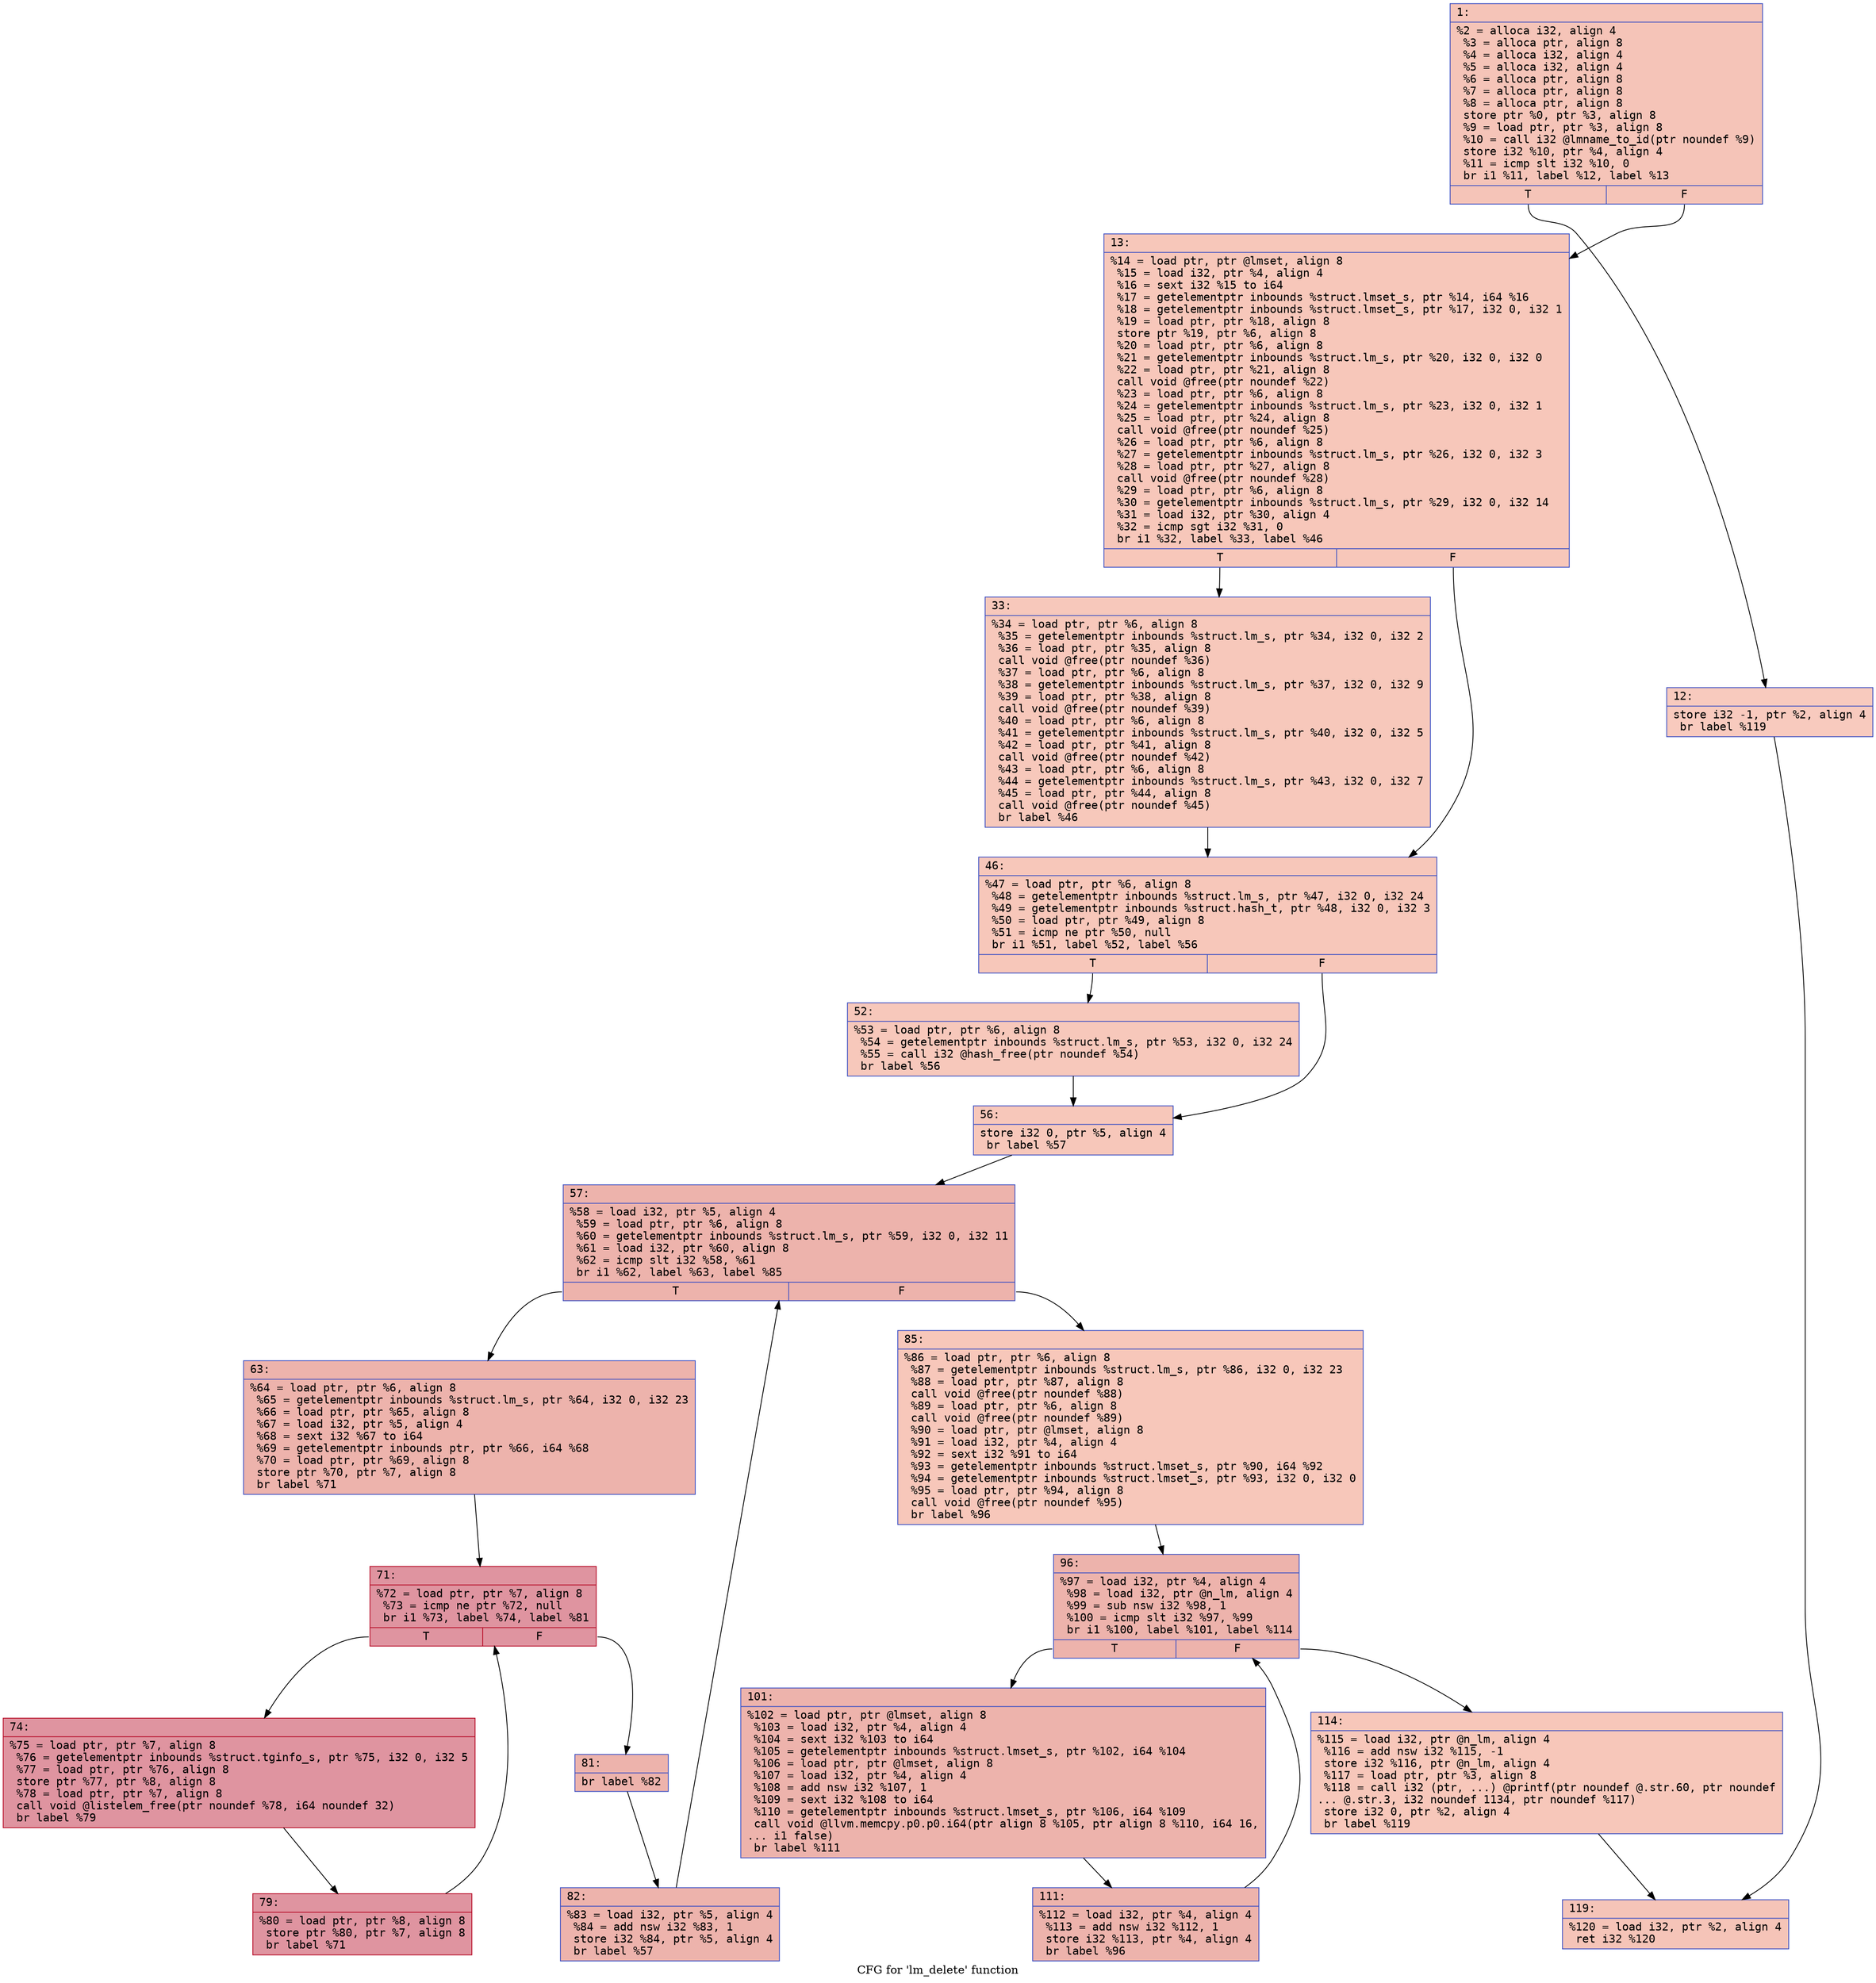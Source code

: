 digraph "CFG for 'lm_delete' function" {
	label="CFG for 'lm_delete' function";

	Node0x60000102d540 [shape=record,color="#3d50c3ff", style=filled, fillcolor="#e97a5f70" fontname="Courier",label="{1:\l|  %2 = alloca i32, align 4\l  %3 = alloca ptr, align 8\l  %4 = alloca i32, align 4\l  %5 = alloca i32, align 4\l  %6 = alloca ptr, align 8\l  %7 = alloca ptr, align 8\l  %8 = alloca ptr, align 8\l  store ptr %0, ptr %3, align 8\l  %9 = load ptr, ptr %3, align 8\l  %10 = call i32 @lmname_to_id(ptr noundef %9)\l  store i32 %10, ptr %4, align 4\l  %11 = icmp slt i32 %10, 0\l  br i1 %11, label %12, label %13\l|{<s0>T|<s1>F}}"];
	Node0x60000102d540:s0 -> Node0x60000102d860[tooltip="1 -> 12\nProbability 37.50%" ];
	Node0x60000102d540:s1 -> Node0x60000102d8b0[tooltip="1 -> 13\nProbability 62.50%" ];
	Node0x60000102d860 [shape=record,color="#3d50c3ff", style=filled, fillcolor="#ef886b70" fontname="Courier",label="{12:\l|  store i32 -1, ptr %2, align 4\l  br label %119\l}"];
	Node0x60000102d860 -> Node0x60000102de00[tooltip="12 -> 119\nProbability 100.00%" ];
	Node0x60000102d8b0 [shape=record,color="#3d50c3ff", style=filled, fillcolor="#ec7f6370" fontname="Courier",label="{13:\l|  %14 = load ptr, ptr @lmset, align 8\l  %15 = load i32, ptr %4, align 4\l  %16 = sext i32 %15 to i64\l  %17 = getelementptr inbounds %struct.lmset_s, ptr %14, i64 %16\l  %18 = getelementptr inbounds %struct.lmset_s, ptr %17, i32 0, i32 1\l  %19 = load ptr, ptr %18, align 8\l  store ptr %19, ptr %6, align 8\l  %20 = load ptr, ptr %6, align 8\l  %21 = getelementptr inbounds %struct.lm_s, ptr %20, i32 0, i32 0\l  %22 = load ptr, ptr %21, align 8\l  call void @free(ptr noundef %22)\l  %23 = load ptr, ptr %6, align 8\l  %24 = getelementptr inbounds %struct.lm_s, ptr %23, i32 0, i32 1\l  %25 = load ptr, ptr %24, align 8\l  call void @free(ptr noundef %25)\l  %26 = load ptr, ptr %6, align 8\l  %27 = getelementptr inbounds %struct.lm_s, ptr %26, i32 0, i32 3\l  %28 = load ptr, ptr %27, align 8\l  call void @free(ptr noundef %28)\l  %29 = load ptr, ptr %6, align 8\l  %30 = getelementptr inbounds %struct.lm_s, ptr %29, i32 0, i32 14\l  %31 = load i32, ptr %30, align 4\l  %32 = icmp sgt i32 %31, 0\l  br i1 %32, label %33, label %46\l|{<s0>T|<s1>F}}"];
	Node0x60000102d8b0:s0 -> Node0x60000102d900[tooltip="13 -> 33\nProbability 62.50%" ];
	Node0x60000102d8b0:s1 -> Node0x60000102d950[tooltip="13 -> 46\nProbability 37.50%" ];
	Node0x60000102d900 [shape=record,color="#3d50c3ff", style=filled, fillcolor="#ed836670" fontname="Courier",label="{33:\l|  %34 = load ptr, ptr %6, align 8\l  %35 = getelementptr inbounds %struct.lm_s, ptr %34, i32 0, i32 2\l  %36 = load ptr, ptr %35, align 8\l  call void @free(ptr noundef %36)\l  %37 = load ptr, ptr %6, align 8\l  %38 = getelementptr inbounds %struct.lm_s, ptr %37, i32 0, i32 9\l  %39 = load ptr, ptr %38, align 8\l  call void @free(ptr noundef %39)\l  %40 = load ptr, ptr %6, align 8\l  %41 = getelementptr inbounds %struct.lm_s, ptr %40, i32 0, i32 5\l  %42 = load ptr, ptr %41, align 8\l  call void @free(ptr noundef %42)\l  %43 = load ptr, ptr %6, align 8\l  %44 = getelementptr inbounds %struct.lm_s, ptr %43, i32 0, i32 7\l  %45 = load ptr, ptr %44, align 8\l  call void @free(ptr noundef %45)\l  br label %46\l}"];
	Node0x60000102d900 -> Node0x60000102d950[tooltip="33 -> 46\nProbability 100.00%" ];
	Node0x60000102d950 [shape=record,color="#3d50c3ff", style=filled, fillcolor="#ec7f6370" fontname="Courier",label="{46:\l|  %47 = load ptr, ptr %6, align 8\l  %48 = getelementptr inbounds %struct.lm_s, ptr %47, i32 0, i32 24\l  %49 = getelementptr inbounds %struct.hash_t, ptr %48, i32 0, i32 3\l  %50 = load ptr, ptr %49, align 8\l  %51 = icmp ne ptr %50, null\l  br i1 %51, label %52, label %56\l|{<s0>T|<s1>F}}"];
	Node0x60000102d950:s0 -> Node0x60000102d9a0[tooltip="46 -> 52\nProbability 62.50%" ];
	Node0x60000102d950:s1 -> Node0x60000102d9f0[tooltip="46 -> 56\nProbability 37.50%" ];
	Node0x60000102d9a0 [shape=record,color="#3d50c3ff", style=filled, fillcolor="#ed836670" fontname="Courier",label="{52:\l|  %53 = load ptr, ptr %6, align 8\l  %54 = getelementptr inbounds %struct.lm_s, ptr %53, i32 0, i32 24\l  %55 = call i32 @hash_free(ptr noundef %54)\l  br label %56\l}"];
	Node0x60000102d9a0 -> Node0x60000102d9f0[tooltip="52 -> 56\nProbability 100.00%" ];
	Node0x60000102d9f0 [shape=record,color="#3d50c3ff", style=filled, fillcolor="#ec7f6370" fontname="Courier",label="{56:\l|  store i32 0, ptr %5, align 4\l  br label %57\l}"];
	Node0x60000102d9f0 -> Node0x60000102da40[tooltip="56 -> 57\nProbability 100.00%" ];
	Node0x60000102da40 [shape=record,color="#3d50c3ff", style=filled, fillcolor="#d6524470" fontname="Courier",label="{57:\l|  %58 = load i32, ptr %5, align 4\l  %59 = load ptr, ptr %6, align 8\l  %60 = getelementptr inbounds %struct.lm_s, ptr %59, i32 0, i32 11\l  %61 = load i32, ptr %60, align 8\l  %62 = icmp slt i32 %58, %61\l  br i1 %62, label %63, label %85\l|{<s0>T|<s1>F}}"];
	Node0x60000102da40:s0 -> Node0x60000102da90[tooltip="57 -> 63\nProbability 96.88%" ];
	Node0x60000102da40:s1 -> Node0x60000102dc70[tooltip="57 -> 85\nProbability 3.12%" ];
	Node0x60000102da90 [shape=record,color="#3d50c3ff", style=filled, fillcolor="#d6524470" fontname="Courier",label="{63:\l|  %64 = load ptr, ptr %6, align 8\l  %65 = getelementptr inbounds %struct.lm_s, ptr %64, i32 0, i32 23\l  %66 = load ptr, ptr %65, align 8\l  %67 = load i32, ptr %5, align 4\l  %68 = sext i32 %67 to i64\l  %69 = getelementptr inbounds ptr, ptr %66, i64 %68\l  %70 = load ptr, ptr %69, align 8\l  store ptr %70, ptr %7, align 8\l  br label %71\l}"];
	Node0x60000102da90 -> Node0x60000102dae0[tooltip="63 -> 71\nProbability 100.00%" ];
	Node0x60000102dae0 [shape=record,color="#b70d28ff", style=filled, fillcolor="#b70d2870" fontname="Courier",label="{71:\l|  %72 = load ptr, ptr %7, align 8\l  %73 = icmp ne ptr %72, null\l  br i1 %73, label %74, label %81\l|{<s0>T|<s1>F}}"];
	Node0x60000102dae0:s0 -> Node0x60000102db30[tooltip="71 -> 74\nProbability 96.88%" ];
	Node0x60000102dae0:s1 -> Node0x60000102dbd0[tooltip="71 -> 81\nProbability 3.12%" ];
	Node0x60000102db30 [shape=record,color="#b70d28ff", style=filled, fillcolor="#b70d2870" fontname="Courier",label="{74:\l|  %75 = load ptr, ptr %7, align 8\l  %76 = getelementptr inbounds %struct.tginfo_s, ptr %75, i32 0, i32 5\l  %77 = load ptr, ptr %76, align 8\l  store ptr %77, ptr %8, align 8\l  %78 = load ptr, ptr %7, align 8\l  call void @listelem_free(ptr noundef %78, i64 noundef 32)\l  br label %79\l}"];
	Node0x60000102db30 -> Node0x60000102db80[tooltip="74 -> 79\nProbability 100.00%" ];
	Node0x60000102db80 [shape=record,color="#b70d28ff", style=filled, fillcolor="#b70d2870" fontname="Courier",label="{79:\l|  %80 = load ptr, ptr %8, align 8\l  store ptr %80, ptr %7, align 8\l  br label %71\l}"];
	Node0x60000102db80 -> Node0x60000102dae0[tooltip="79 -> 71\nProbability 100.00%" ];
	Node0x60000102dbd0 [shape=record,color="#3d50c3ff", style=filled, fillcolor="#d6524470" fontname="Courier",label="{81:\l|  br label %82\l}"];
	Node0x60000102dbd0 -> Node0x60000102dc20[tooltip="81 -> 82\nProbability 100.00%" ];
	Node0x60000102dc20 [shape=record,color="#3d50c3ff", style=filled, fillcolor="#d6524470" fontname="Courier",label="{82:\l|  %83 = load i32, ptr %5, align 4\l  %84 = add nsw i32 %83, 1\l  store i32 %84, ptr %5, align 4\l  br label %57\l}"];
	Node0x60000102dc20 -> Node0x60000102da40[tooltip="82 -> 57\nProbability 100.00%" ];
	Node0x60000102dc70 [shape=record,color="#3d50c3ff", style=filled, fillcolor="#ec7f6370" fontname="Courier",label="{85:\l|  %86 = load ptr, ptr %6, align 8\l  %87 = getelementptr inbounds %struct.lm_s, ptr %86, i32 0, i32 23\l  %88 = load ptr, ptr %87, align 8\l  call void @free(ptr noundef %88)\l  %89 = load ptr, ptr %6, align 8\l  call void @free(ptr noundef %89)\l  %90 = load ptr, ptr @lmset, align 8\l  %91 = load i32, ptr %4, align 4\l  %92 = sext i32 %91 to i64\l  %93 = getelementptr inbounds %struct.lmset_s, ptr %90, i64 %92\l  %94 = getelementptr inbounds %struct.lmset_s, ptr %93, i32 0, i32 0\l  %95 = load ptr, ptr %94, align 8\l  call void @free(ptr noundef %95)\l  br label %96\l}"];
	Node0x60000102dc70 -> Node0x60000102dcc0[tooltip="85 -> 96\nProbability 100.00%" ];
	Node0x60000102dcc0 [shape=record,color="#3d50c3ff", style=filled, fillcolor="#d6524470" fontname="Courier",label="{96:\l|  %97 = load i32, ptr %4, align 4\l  %98 = load i32, ptr @n_lm, align 4\l  %99 = sub nsw i32 %98, 1\l  %100 = icmp slt i32 %97, %99\l  br i1 %100, label %101, label %114\l|{<s0>T|<s1>F}}"];
	Node0x60000102dcc0:s0 -> Node0x60000102dd10[tooltip="96 -> 101\nProbability 96.88%" ];
	Node0x60000102dcc0:s1 -> Node0x60000102ddb0[tooltip="96 -> 114\nProbability 3.12%" ];
	Node0x60000102dd10 [shape=record,color="#3d50c3ff", style=filled, fillcolor="#d6524470" fontname="Courier",label="{101:\l|  %102 = load ptr, ptr @lmset, align 8\l  %103 = load i32, ptr %4, align 4\l  %104 = sext i32 %103 to i64\l  %105 = getelementptr inbounds %struct.lmset_s, ptr %102, i64 %104\l  %106 = load ptr, ptr @lmset, align 8\l  %107 = load i32, ptr %4, align 4\l  %108 = add nsw i32 %107, 1\l  %109 = sext i32 %108 to i64\l  %110 = getelementptr inbounds %struct.lmset_s, ptr %106, i64 %109\l  call void @llvm.memcpy.p0.p0.i64(ptr align 8 %105, ptr align 8 %110, i64 16,\l... i1 false)\l  br label %111\l}"];
	Node0x60000102dd10 -> Node0x60000102dd60[tooltip="101 -> 111\nProbability 100.00%" ];
	Node0x60000102dd60 [shape=record,color="#3d50c3ff", style=filled, fillcolor="#d6524470" fontname="Courier",label="{111:\l|  %112 = load i32, ptr %4, align 4\l  %113 = add nsw i32 %112, 1\l  store i32 %113, ptr %4, align 4\l  br label %96\l}"];
	Node0x60000102dd60 -> Node0x60000102dcc0[tooltip="111 -> 96\nProbability 100.00%" ];
	Node0x60000102ddb0 [shape=record,color="#3d50c3ff", style=filled, fillcolor="#ec7f6370" fontname="Courier",label="{114:\l|  %115 = load i32, ptr @n_lm, align 4\l  %116 = add nsw i32 %115, -1\l  store i32 %116, ptr @n_lm, align 4\l  %117 = load ptr, ptr %3, align 8\l  %118 = call i32 (ptr, ...) @printf(ptr noundef @.str.60, ptr noundef\l... @.str.3, i32 noundef 1134, ptr noundef %117)\l  store i32 0, ptr %2, align 4\l  br label %119\l}"];
	Node0x60000102ddb0 -> Node0x60000102de00[tooltip="114 -> 119\nProbability 100.00%" ];
	Node0x60000102de00 [shape=record,color="#3d50c3ff", style=filled, fillcolor="#e97a5f70" fontname="Courier",label="{119:\l|  %120 = load i32, ptr %2, align 4\l  ret i32 %120\l}"];
}
